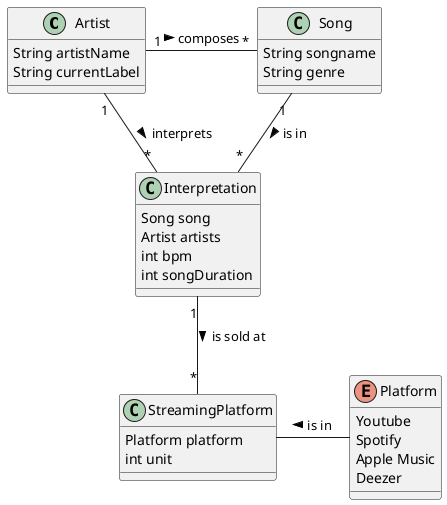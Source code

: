 @startuml
class Artist {
String artistName
String currentLabel

}

class Song {
String songname
String genre
}

class Interpretation{
    Song song
    Artist artists
    int bpm
    int songDuration

}

class StreamingPlatform {
Platform platform
int unit
}

enum Platform{
Youtube
Spotify
Apple Music
Deezer
}



Artist "1"-right-"*" Song : composes >
Artist "1"-down-"*" Interpretation : interprets >
Song "1"-down-"*" Interpretation : is in >
Interpretation "1"-down-"*" StreamingPlatform : is sold at >

StreamingPlatform -right- Platform : is in <
@enduml